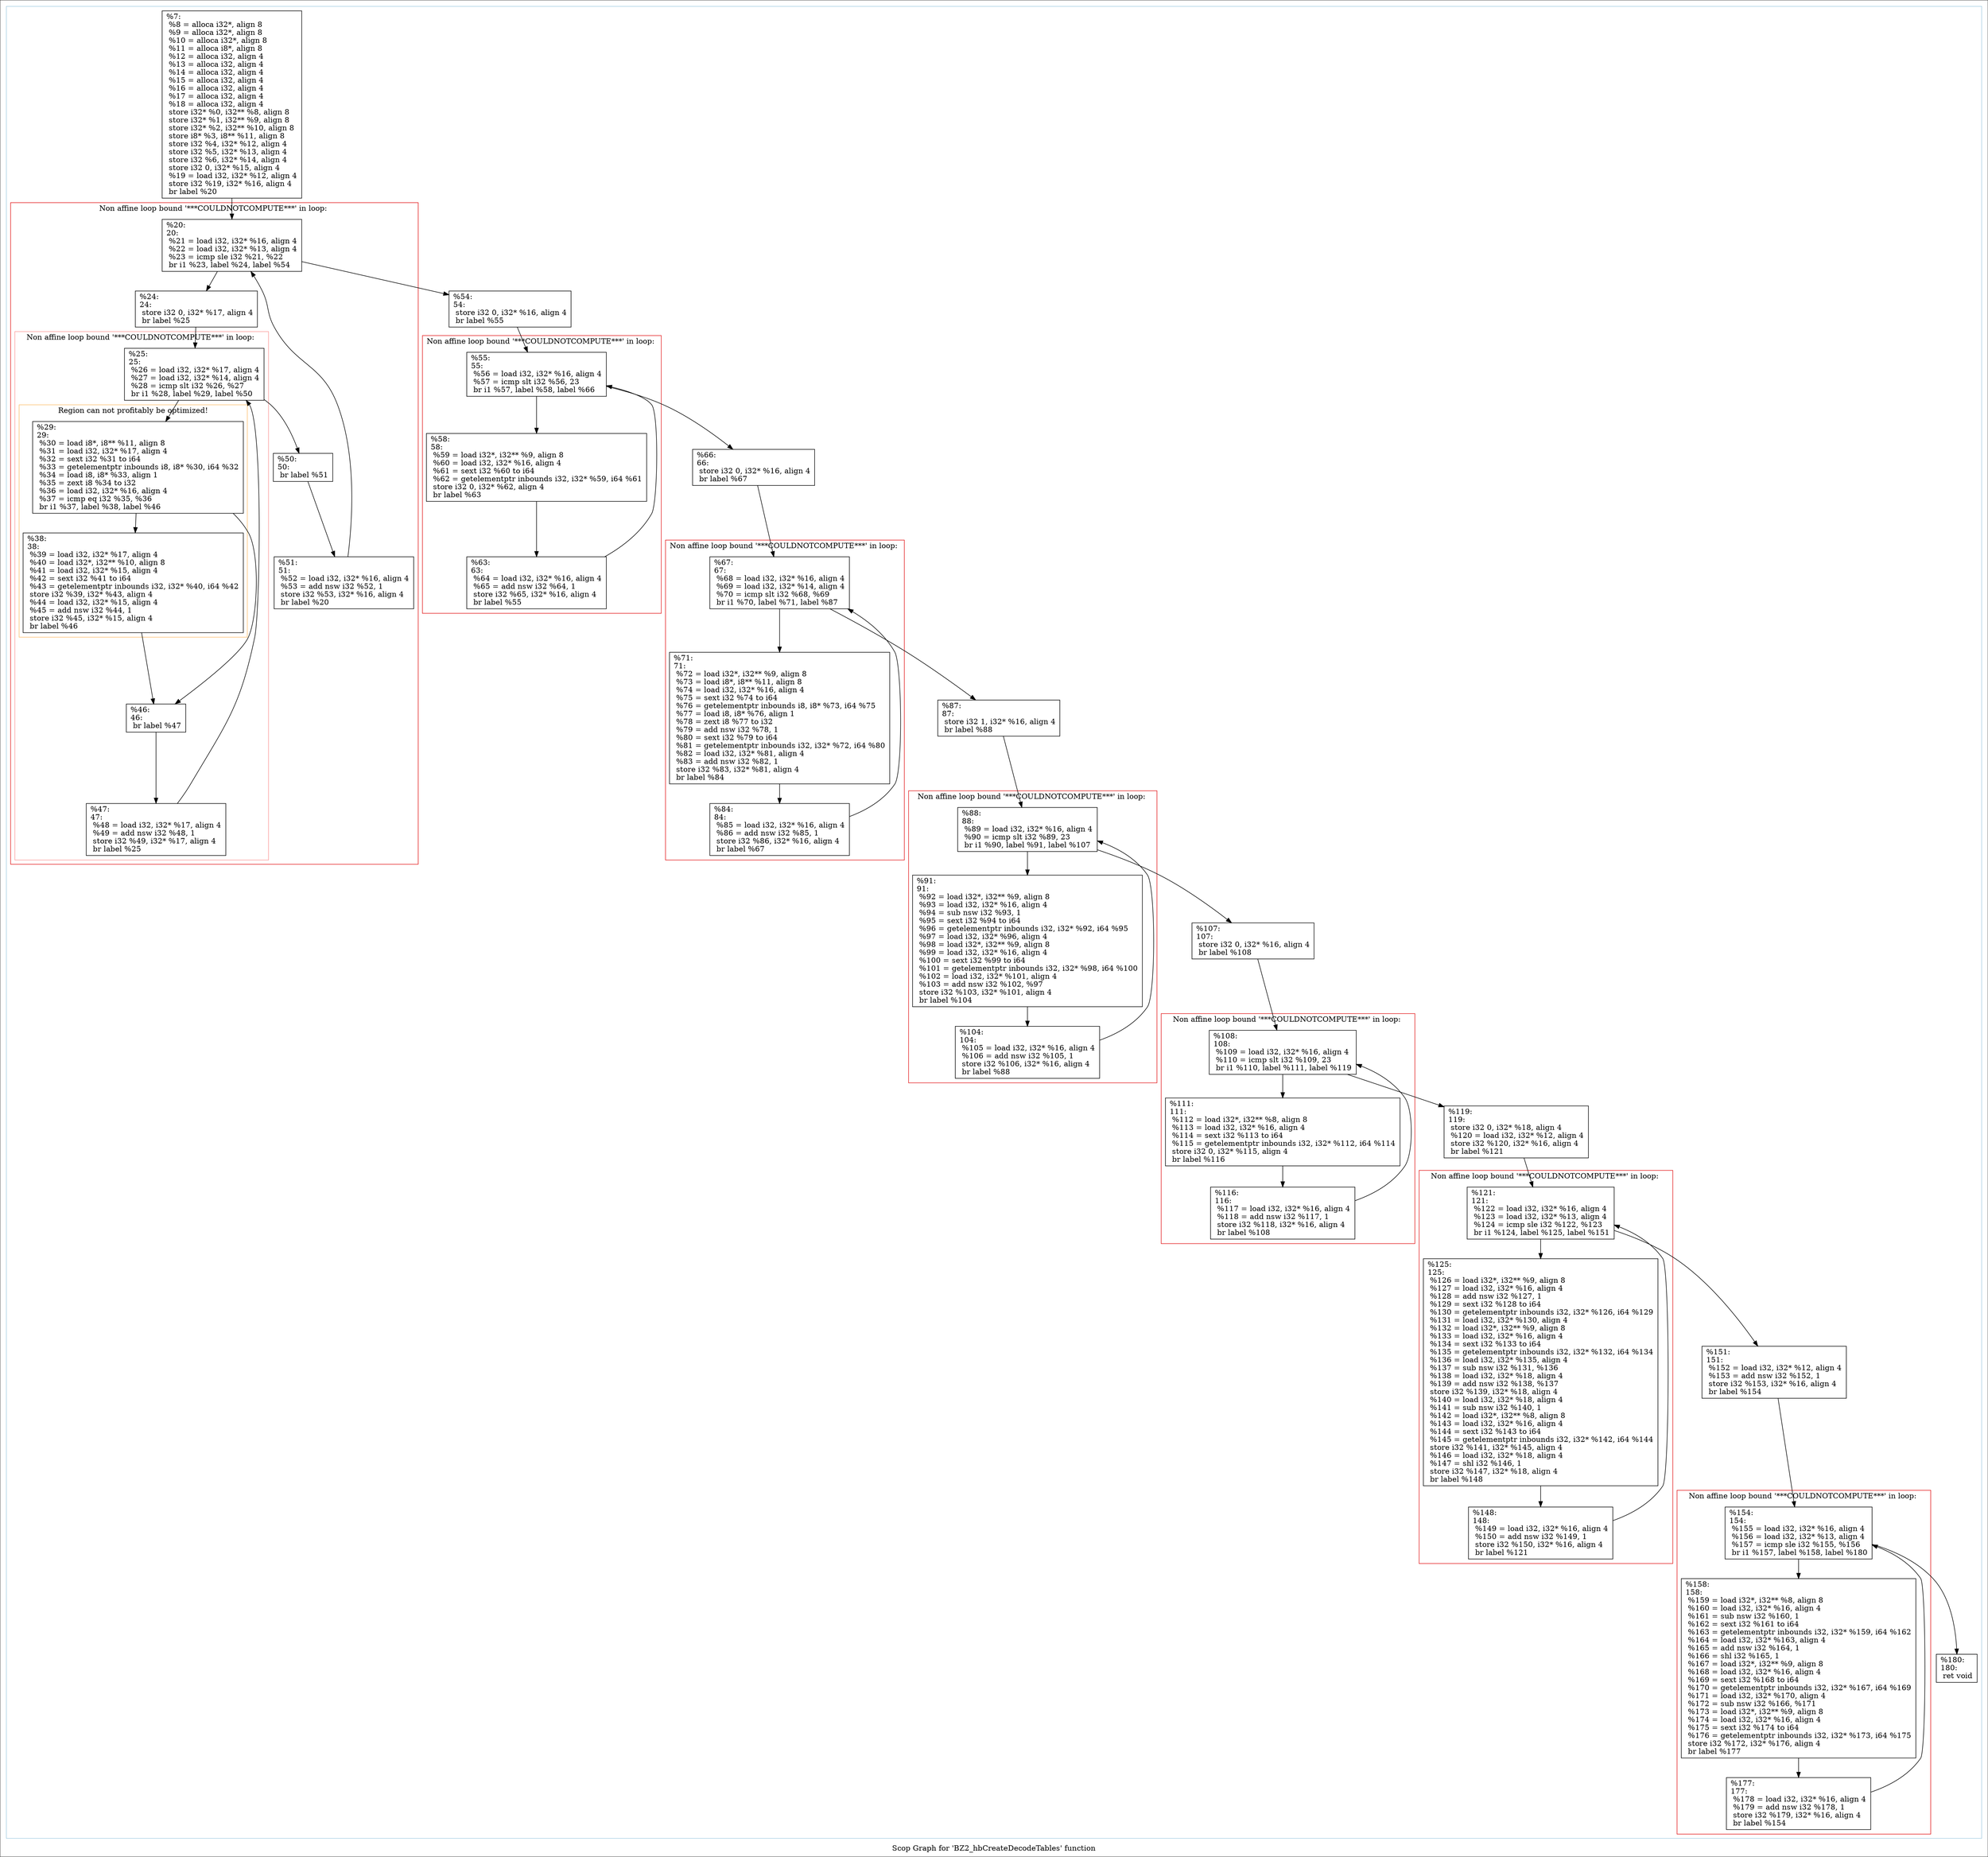 digraph "Scop Graph for 'BZ2_hbCreateDecodeTables' function" {
	label="Scop Graph for 'BZ2_hbCreateDecodeTables' function";

	Node0x2679100 [shape=record,label="{%7:\l  %8 = alloca i32*, align 8\l  %9 = alloca i32*, align 8\l  %10 = alloca i32*, align 8\l  %11 = alloca i8*, align 8\l  %12 = alloca i32, align 4\l  %13 = alloca i32, align 4\l  %14 = alloca i32, align 4\l  %15 = alloca i32, align 4\l  %16 = alloca i32, align 4\l  %17 = alloca i32, align 4\l  %18 = alloca i32, align 4\l  store i32* %0, i32** %8, align 8\l  store i32* %1, i32** %9, align 8\l  store i32* %2, i32** %10, align 8\l  store i8* %3, i8** %11, align 8\l  store i32 %4, i32* %12, align 4\l  store i32 %5, i32* %13, align 4\l  store i32 %6, i32* %14, align 4\l  store i32 0, i32* %15, align 4\l  %19 = load i32, i32* %12, align 4\l  store i32 %19, i32* %16, align 4\l  br label %20\l}"];
	Node0x2679100 -> Node0x2832e20;
	Node0x2832e20 [shape=record,label="{%20:\l20:                                               \l  %21 = load i32, i32* %16, align 4\l  %22 = load i32, i32* %13, align 4\l  %23 = icmp sle i32 %21, %22\l  br i1 %23, label %24, label %54\l}"];
	Node0x2832e20 -> Node0x27ea940;
	Node0x2832e20 -> Node0x28340b0;
	Node0x27ea940 [shape=record,label="{%24:\l24:                                               \l  store i32 0, i32* %17, align 4\l  br label %25\l}"];
	Node0x27ea940 -> Node0x28be940;
	Node0x28be940 [shape=record,label="{%25:\l25:                                               \l  %26 = load i32, i32* %17, align 4\l  %27 = load i32, i32* %14, align 4\l  %28 = icmp slt i32 %26, %27\l  br i1 %28, label %29, label %50\l}"];
	Node0x28be940 -> Node0x2814da0;
	Node0x28be940 -> Node0x27ef730;
	Node0x2814da0 [shape=record,label="{%29:\l29:                                               \l  %30 = load i8*, i8** %11, align 8\l  %31 = load i32, i32* %17, align 4\l  %32 = sext i32 %31 to i64\l  %33 = getelementptr inbounds i8, i8* %30, i64 %32\l  %34 = load i8, i8* %33, align 1\l  %35 = zext i8 %34 to i32\l  %36 = load i32, i32* %16, align 4\l  %37 = icmp eq i32 %35, %36\l  br i1 %37, label %38, label %46\l}"];
	Node0x2814da0 -> Node0x2815a80;
	Node0x2814da0 -> Node0x27db4a0;
	Node0x2815a80 [shape=record,label="{%38:\l38:                                               \l  %39 = load i32, i32* %17, align 4\l  %40 = load i32*, i32** %10, align 8\l  %41 = load i32, i32* %15, align 4\l  %42 = sext i32 %41 to i64\l  %43 = getelementptr inbounds i32, i32* %40, i64 %42\l  store i32 %39, i32* %43, align 4\l  %44 = load i32, i32* %15, align 4\l  %45 = add nsw i32 %44, 1\l  store i32 %45, i32* %15, align 4\l  br label %46\l}"];
	Node0x2815a80 -> Node0x27db4a0;
	Node0x27db4a0 [shape=record,label="{%46:\l46:                                               \l  br label %47\l}"];
	Node0x27db4a0 -> Node0x280f630;
	Node0x280f630 [shape=record,label="{%47:\l47:                                               \l  %48 = load i32, i32* %17, align 4\l  %49 = add nsw i32 %48, 1\l  store i32 %49, i32* %17, align 4\l  br label %25\l}"];
	Node0x280f630 -> Node0x28be940[constraint=false];
	Node0x27ef730 [shape=record,label="{%50:\l50:                                               \l  br label %51\l}"];
	Node0x27ef730 -> Node0x28224c0;
	Node0x28224c0 [shape=record,label="{%51:\l51:                                               \l  %52 = load i32, i32* %16, align 4\l  %53 = add nsw i32 %52, 1\l  store i32 %53, i32* %16, align 4\l  br label %20\l}"];
	Node0x28224c0 -> Node0x2832e20[constraint=false];
	Node0x28340b0 [shape=record,label="{%54:\l54:                                               \l  store i32 0, i32* %16, align 4\l  br label %55\l}"];
	Node0x28340b0 -> Node0x27cd780;
	Node0x27cd780 [shape=record,label="{%55:\l55:                                               \l  %56 = load i32, i32* %16, align 4\l  %57 = icmp slt i32 %56, 23\l  br i1 %57, label %58, label %66\l}"];
	Node0x27cd780 -> Node0x2669d10;
	Node0x27cd780 -> Node0x28dcbf0;
	Node0x2669d10 [shape=record,label="{%58:\l58:                                               \l  %59 = load i32*, i32** %9, align 8\l  %60 = load i32, i32* %16, align 4\l  %61 = sext i32 %60 to i64\l  %62 = getelementptr inbounds i32, i32* %59, i64 %61\l  store i32 0, i32* %62, align 4\l  br label %63\l}"];
	Node0x2669d10 -> Node0x28e8ff0;
	Node0x28e8ff0 [shape=record,label="{%63:\l63:                                               \l  %64 = load i32, i32* %16, align 4\l  %65 = add nsw i32 %64, 1\l  store i32 %65, i32* %16, align 4\l  br label %55\l}"];
	Node0x28e8ff0 -> Node0x27cd780[constraint=false];
	Node0x28dcbf0 [shape=record,label="{%66:\l66:                                               \l  store i32 0, i32* %16, align 4\l  br label %67\l}"];
	Node0x28dcbf0 -> Node0x28e05a0;
	Node0x28e05a0 [shape=record,label="{%67:\l67:                                               \l  %68 = load i32, i32* %16, align 4\l  %69 = load i32, i32* %14, align 4\l  %70 = icmp slt i32 %68, %69\l  br i1 %70, label %71, label %87\l}"];
	Node0x28e05a0 -> Node0x27fcd70;
	Node0x28e05a0 -> Node0x2855d70;
	Node0x27fcd70 [shape=record,label="{%71:\l71:                                               \l  %72 = load i32*, i32** %9, align 8\l  %73 = load i8*, i8** %11, align 8\l  %74 = load i32, i32* %16, align 4\l  %75 = sext i32 %74 to i64\l  %76 = getelementptr inbounds i8, i8* %73, i64 %75\l  %77 = load i8, i8* %76, align 1\l  %78 = zext i8 %77 to i32\l  %79 = add nsw i32 %78, 1\l  %80 = sext i32 %79 to i64\l  %81 = getelementptr inbounds i32, i32* %72, i64 %80\l  %82 = load i32, i32* %81, align 4\l  %83 = add nsw i32 %82, 1\l  store i32 %83, i32* %81, align 4\l  br label %84\l}"];
	Node0x27fcd70 -> Node0x273a2e0;
	Node0x273a2e0 [shape=record,label="{%84:\l84:                                               \l  %85 = load i32, i32* %16, align 4\l  %86 = add nsw i32 %85, 1\l  store i32 %86, i32* %16, align 4\l  br label %67\l}"];
	Node0x273a2e0 -> Node0x28e05a0[constraint=false];
	Node0x2855d70 [shape=record,label="{%87:\l87:                                               \l  store i32 1, i32* %16, align 4\l  br label %88\l}"];
	Node0x2855d70 -> Node0x2676560;
	Node0x2676560 [shape=record,label="{%88:\l88:                                               \l  %89 = load i32, i32* %16, align 4\l  %90 = icmp slt i32 %89, 23\l  br i1 %90, label %91, label %107\l}"];
	Node0x2676560 -> Node0x2886150;
	Node0x2676560 -> Node0x28120a0;
	Node0x2886150 [shape=record,label="{%91:\l91:                                               \l  %92 = load i32*, i32** %9, align 8\l  %93 = load i32, i32* %16, align 4\l  %94 = sub nsw i32 %93, 1\l  %95 = sext i32 %94 to i64\l  %96 = getelementptr inbounds i32, i32* %92, i64 %95\l  %97 = load i32, i32* %96, align 4\l  %98 = load i32*, i32** %9, align 8\l  %99 = load i32, i32* %16, align 4\l  %100 = sext i32 %99 to i64\l  %101 = getelementptr inbounds i32, i32* %98, i64 %100\l  %102 = load i32, i32* %101, align 4\l  %103 = add nsw i32 %102, %97\l  store i32 %103, i32* %101, align 4\l  br label %104\l}"];
	Node0x2886150 -> Node0x28e15a0;
	Node0x28e15a0 [shape=record,label="{%104:\l104:                                              \l  %105 = load i32, i32* %16, align 4\l  %106 = add nsw i32 %105, 1\l  store i32 %106, i32* %16, align 4\l  br label %88\l}"];
	Node0x28e15a0 -> Node0x2676560[constraint=false];
	Node0x28120a0 [shape=record,label="{%107:\l107:                                              \l  store i32 0, i32* %16, align 4\l  br label %108\l}"];
	Node0x28120a0 -> Node0x2813380;
	Node0x2813380 [shape=record,label="{%108:\l108:                                              \l  %109 = load i32, i32* %16, align 4\l  %110 = icmp slt i32 %109, 23\l  br i1 %110, label %111, label %119\l}"];
	Node0x2813380 -> Node0x2826310;
	Node0x2813380 -> Node0x27bb710;
	Node0x2826310 [shape=record,label="{%111:\l111:                                              \l  %112 = load i32*, i32** %8, align 8\l  %113 = load i32, i32* %16, align 4\l  %114 = sext i32 %113 to i64\l  %115 = getelementptr inbounds i32, i32* %112, i64 %114\l  store i32 0, i32* %115, align 4\l  br label %116\l}"];
	Node0x2826310 -> Node0x27d5f00;
	Node0x27d5f00 [shape=record,label="{%116:\l116:                                              \l  %117 = load i32, i32* %16, align 4\l  %118 = add nsw i32 %117, 1\l  store i32 %118, i32* %16, align 4\l  br label %108\l}"];
	Node0x27d5f00 -> Node0x2813380[constraint=false];
	Node0x27bb710 [shape=record,label="{%119:\l119:                                              \l  store i32 0, i32* %18, align 4\l  %120 = load i32, i32* %12, align 4\l  store i32 %120, i32* %16, align 4\l  br label %121\l}"];
	Node0x27bb710 -> Node0x269ec70;
	Node0x269ec70 [shape=record,label="{%121:\l121:                                              \l  %122 = load i32, i32* %16, align 4\l  %123 = load i32, i32* %13, align 4\l  %124 = icmp sle i32 %122, %123\l  br i1 %124, label %125, label %151\l}"];
	Node0x269ec70 -> Node0x27b1c70;
	Node0x269ec70 -> Node0x28df970;
	Node0x27b1c70 [shape=record,label="{%125:\l125:                                              \l  %126 = load i32*, i32** %9, align 8\l  %127 = load i32, i32* %16, align 4\l  %128 = add nsw i32 %127, 1\l  %129 = sext i32 %128 to i64\l  %130 = getelementptr inbounds i32, i32* %126, i64 %129\l  %131 = load i32, i32* %130, align 4\l  %132 = load i32*, i32** %9, align 8\l  %133 = load i32, i32* %16, align 4\l  %134 = sext i32 %133 to i64\l  %135 = getelementptr inbounds i32, i32* %132, i64 %134\l  %136 = load i32, i32* %135, align 4\l  %137 = sub nsw i32 %131, %136\l  %138 = load i32, i32* %18, align 4\l  %139 = add nsw i32 %138, %137\l  store i32 %139, i32* %18, align 4\l  %140 = load i32, i32* %18, align 4\l  %141 = sub nsw i32 %140, 1\l  %142 = load i32*, i32** %8, align 8\l  %143 = load i32, i32* %16, align 4\l  %144 = sext i32 %143 to i64\l  %145 = getelementptr inbounds i32, i32* %142, i64 %144\l  store i32 %141, i32* %145, align 4\l  %146 = load i32, i32* %18, align 4\l  %147 = shl i32 %146, 1\l  store i32 %147, i32* %18, align 4\l  br label %148\l}"];
	Node0x27b1c70 -> Node0x25e34f0;
	Node0x25e34f0 [shape=record,label="{%148:\l148:                                              \l  %149 = load i32, i32* %16, align 4\l  %150 = add nsw i32 %149, 1\l  store i32 %150, i32* %16, align 4\l  br label %121\l}"];
	Node0x25e34f0 -> Node0x269ec70[constraint=false];
	Node0x28df970 [shape=record,label="{%151:\l151:                                              \l  %152 = load i32, i32* %12, align 4\l  %153 = add nsw i32 %152, 1\l  store i32 %153, i32* %16, align 4\l  br label %154\l}"];
	Node0x28df970 -> Node0x2786360;
	Node0x2786360 [shape=record,label="{%154:\l154:                                              \l  %155 = load i32, i32* %16, align 4\l  %156 = load i32, i32* %13, align 4\l  %157 = icmp sle i32 %155, %156\l  br i1 %157, label %158, label %180\l}"];
	Node0x2786360 -> Node0x25eb4c0;
	Node0x2786360 -> Node0x2870570;
	Node0x25eb4c0 [shape=record,label="{%158:\l158:                                              \l  %159 = load i32*, i32** %8, align 8\l  %160 = load i32, i32* %16, align 4\l  %161 = sub nsw i32 %160, 1\l  %162 = sext i32 %161 to i64\l  %163 = getelementptr inbounds i32, i32* %159, i64 %162\l  %164 = load i32, i32* %163, align 4\l  %165 = add nsw i32 %164, 1\l  %166 = shl i32 %165, 1\l  %167 = load i32*, i32** %9, align 8\l  %168 = load i32, i32* %16, align 4\l  %169 = sext i32 %168 to i64\l  %170 = getelementptr inbounds i32, i32* %167, i64 %169\l  %171 = load i32, i32* %170, align 4\l  %172 = sub nsw i32 %166, %171\l  %173 = load i32*, i32** %9, align 8\l  %174 = load i32, i32* %16, align 4\l  %175 = sext i32 %174 to i64\l  %176 = getelementptr inbounds i32, i32* %173, i64 %175\l  store i32 %172, i32* %176, align 4\l  br label %177\l}"];
	Node0x25eb4c0 -> Node0x268eee0;
	Node0x268eee0 [shape=record,label="{%177:\l177:                                              \l  %178 = load i32, i32* %16, align 4\l  %179 = add nsw i32 %178, 1\l  store i32 %179, i32* %16, align 4\l  br label %154\l}"];
	Node0x268eee0 -> Node0x2786360[constraint=false];
	Node0x2870570 [shape=record,label="{%180:\l180:                                              \l  ret void\l}"];
	colorscheme = "paired12"
        subgraph cluster_0x290fa90 {
          label = "";
          style = solid;
          color = 1
          subgraph cluster_0x28d60a0 {
            label = "Non affine loop bound '***COULDNOTCOMPUTE***' in loop: ";
            style = solid;
            color = 6
            subgraph cluster_0x2914a20 {
              label = "Non affine loop bound '***COULDNOTCOMPUTE***' in loop: ";
              style = solid;
              color = 5
              subgraph cluster_0x2926820 {
                label = "Region can not profitably be optimized!";
                style = solid;
                color = 7
                Node0x2814da0;
                Node0x2815a80;
              }
              Node0x28be940;
              Node0x27db4a0;
              Node0x280f630;
            }
            Node0x2832e20;
            Node0x27ea940;
            Node0x27ef730;
            Node0x28224c0;
          }
          subgraph cluster_0x28e1f80 {
            label = "Non affine loop bound '***COULDNOTCOMPUTE***' in loop: ";
            style = solid;
            color = 6
            Node0x27cd780;
            Node0x2669d10;
            Node0x28e8ff0;
          }
          subgraph cluster_0x282de10 {
            label = "Non affine loop bound '***COULDNOTCOMPUTE***' in loop: ";
            style = solid;
            color = 6
            Node0x28e05a0;
            Node0x27fcd70;
            Node0x273a2e0;
          }
          subgraph cluster_0x254c380 {
            label = "Non affine loop bound '***COULDNOTCOMPUTE***' in loop: ";
            style = solid;
            color = 6
            Node0x2676560;
            Node0x2886150;
            Node0x28e15a0;
          }
          subgraph cluster_0x29149a0 {
            label = "Non affine loop bound '***COULDNOTCOMPUTE***' in loop: ";
            style = solid;
            color = 6
            Node0x2813380;
            Node0x2826310;
            Node0x27d5f00;
          }
          subgraph cluster_0x290f910 {
            label = "Non affine loop bound '***COULDNOTCOMPUTE***' in loop: ";
            style = solid;
            color = 6
            Node0x269ec70;
            Node0x27b1c70;
            Node0x25e34f0;
          }
          subgraph cluster_0x290f990 {
            label = "Non affine loop bound '***COULDNOTCOMPUTE***' in loop: ";
            style = solid;
            color = 6
            Node0x2786360;
            Node0x25eb4c0;
            Node0x268eee0;
          }
          Node0x2679100;
          Node0x28340b0;
          Node0x28dcbf0;
          Node0x2855d70;
          Node0x28120a0;
          Node0x27bb710;
          Node0x28df970;
          Node0x2870570;
        }
}
